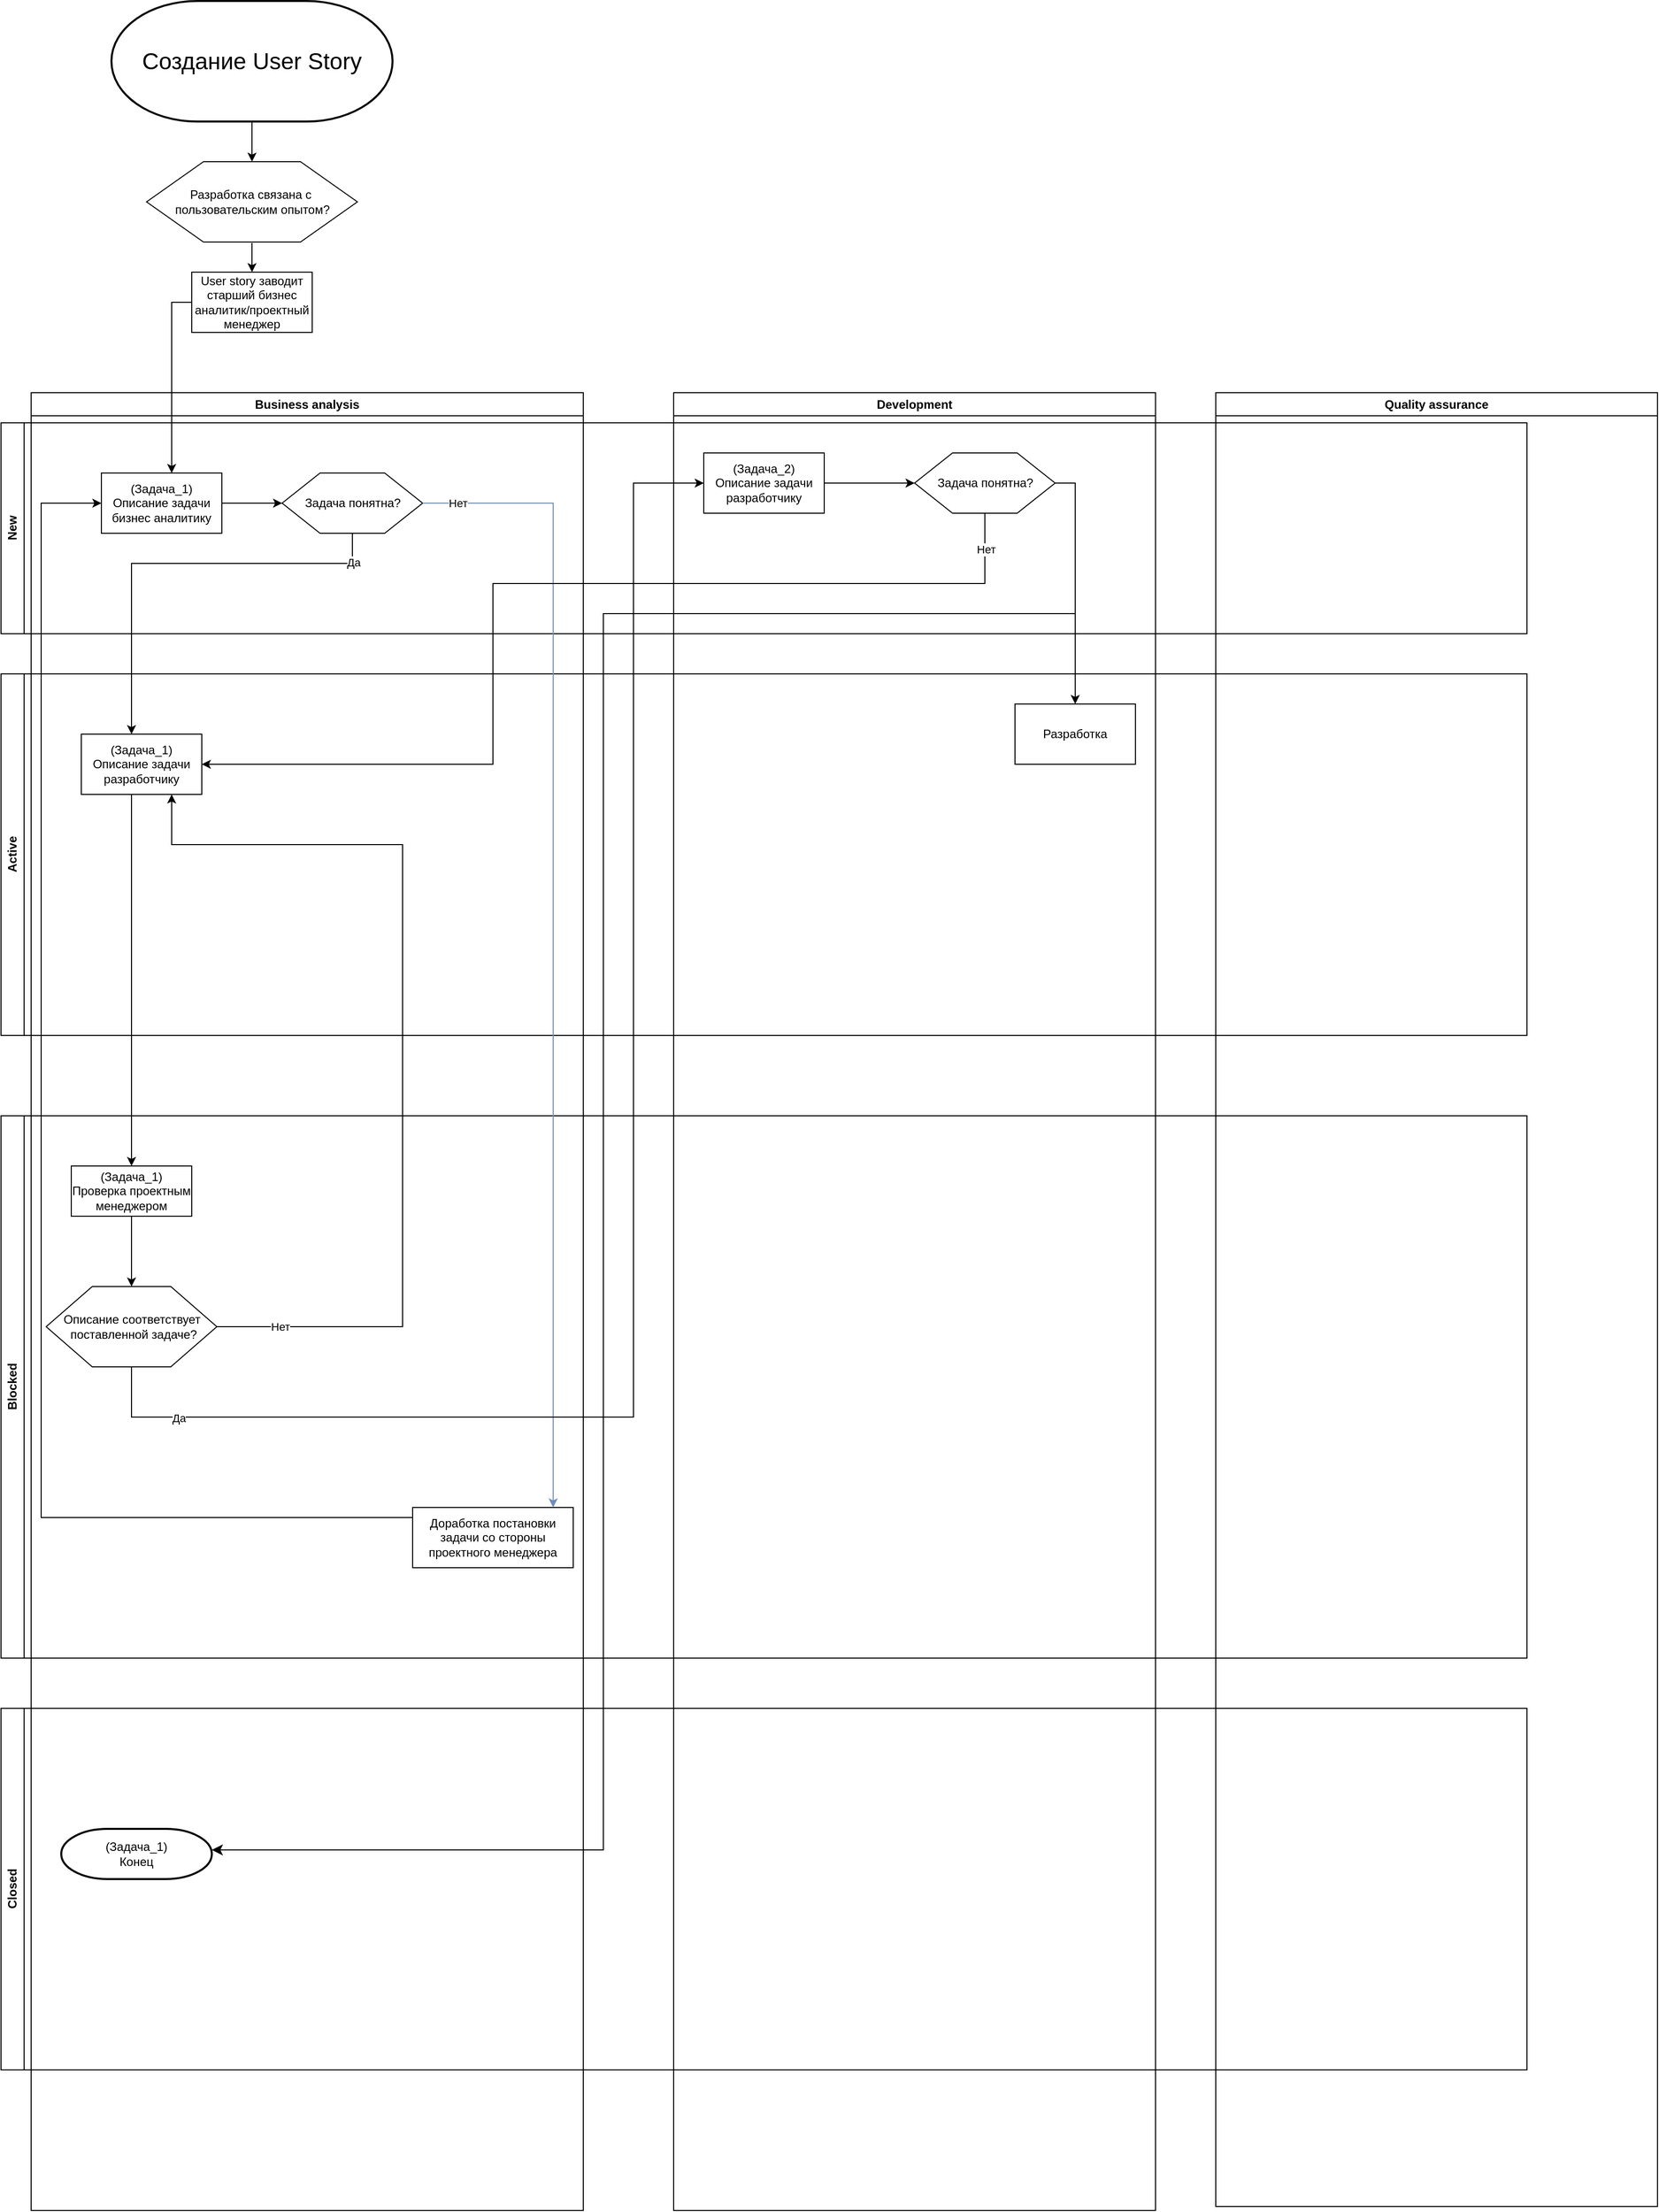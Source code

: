 <mxfile version="24.4.6" type="github">
  <diagram id="C5RBs43oDa-KdzZeNtuy" name="Page-1">
    <mxGraphModel dx="1509" dy="2058" grid="1" gridSize="10" guides="1" tooltips="1" connect="1" arrows="1" fold="1" page="1" pageScale="1" pageWidth="827" pageHeight="1169" math="0" shadow="0">
      <root>
        <mxCell id="WIyWlLk6GJQsqaUBKTNV-0" />
        <mxCell id="WIyWlLk6GJQsqaUBKTNV-1" parent="WIyWlLk6GJQsqaUBKTNV-0" />
        <mxCell id="5FlebmdaXm4I7YoFL0KW-23" value="" style="edgeStyle=orthogonalEdgeStyle;rounded=0;orthogonalLoop=1;jettySize=auto;html=1;" edge="1" parent="WIyWlLk6GJQsqaUBKTNV-1" source="5FlebmdaXm4I7YoFL0KW-0" target="5FlebmdaXm4I7YoFL0KW-27">
          <mxGeometry relative="1" as="geometry">
            <mxPoint x="260" y="40.0" as="targetPoint" />
          </mxGeometry>
        </mxCell>
        <mxCell id="5FlebmdaXm4I7YoFL0KW-0" value="&lt;font style=&quot;font-size: 23px;&quot;&gt;Создание User Story&lt;/font&gt;" style="strokeWidth=2;html=1;shape=mxgraph.flowchart.terminator;whiteSpace=wrap;" vertex="1" parent="WIyWlLk6GJQsqaUBKTNV-1">
          <mxGeometry x="120" y="-190" width="280" height="120" as="geometry" />
        </mxCell>
        <mxCell id="5FlebmdaXm4I7YoFL0KW-15" value="Business analysis" style="swimlane;whiteSpace=wrap;html=1;" vertex="1" parent="WIyWlLk6GJQsqaUBKTNV-1">
          <mxGeometry x="40" y="200" width="550" height="1810" as="geometry">
            <mxRectangle x="40" y="200" width="140" height="30" as="alternateBounds" />
          </mxGeometry>
        </mxCell>
        <mxCell id="5FlebmdaXm4I7YoFL0KW-20" value="Blocked" style="swimlane;horizontal=0;whiteSpace=wrap;html=1;movable=1;resizable=1;rotatable=1;deletable=1;editable=1;locked=0;connectable=1;" vertex="1" parent="5FlebmdaXm4I7YoFL0KW-15">
          <mxGeometry x="-30" y="720" width="1520" height="540" as="geometry">
            <mxRectangle x="-30" y="640" width="40" height="70" as="alternateBounds" />
          </mxGeometry>
        </mxCell>
        <mxCell id="5FlebmdaXm4I7YoFL0KW-39" value="Доработка постановки задачи со стороны проектного менеджера" style="whiteSpace=wrap;html=1;arcSize=6;movable=1;resizable=1;rotatable=1;deletable=1;editable=1;locked=0;connectable=1;direction=west;" vertex="1" parent="5FlebmdaXm4I7YoFL0KW-20">
          <mxGeometry x="410" y="390" width="160" height="60" as="geometry" />
        </mxCell>
        <mxCell id="5FlebmdaXm4I7YoFL0KW-46" value="Описание соответствует&lt;div&gt;&amp;nbsp;поставленной задаче?&lt;/div&gt;" style="verticalLabelPosition=middle;verticalAlign=middle;html=1;shape=hexagon;perimeter=hexagonPerimeter2;arcSize=6;size=0.27;labelPosition=center;align=center;" vertex="1" parent="5FlebmdaXm4I7YoFL0KW-20">
          <mxGeometry x="45" y="170" width="170" height="80" as="geometry" />
        </mxCell>
        <mxCell id="5FlebmdaXm4I7YoFL0KW-53" style="edgeStyle=orthogonalEdgeStyle;rounded=0;orthogonalLoop=1;jettySize=auto;html=1;" edge="1" parent="5FlebmdaXm4I7YoFL0KW-20" source="5FlebmdaXm4I7YoFL0KW-51" target="5FlebmdaXm4I7YoFL0KW-46">
          <mxGeometry relative="1" as="geometry" />
        </mxCell>
        <mxCell id="5FlebmdaXm4I7YoFL0KW-51" value="(Задача_1)&lt;div&gt;Проверка проектным менеджером&lt;/div&gt;" style="whiteSpace=wrap;html=1;arcSize=6;" vertex="1" parent="5FlebmdaXm4I7YoFL0KW-20">
          <mxGeometry x="70" y="50" width="120" height="50" as="geometry" />
        </mxCell>
        <mxCell id="5FlebmdaXm4I7YoFL0KW-54" value="Closed" style="swimlane;horizontal=0;whiteSpace=wrap;html=1;startSize=23;" vertex="1" parent="5FlebmdaXm4I7YoFL0KW-15">
          <mxGeometry x="-30" y="1310" width="1520" height="360" as="geometry">
            <mxRectangle x="10" y="480" width="40" height="60" as="alternateBounds" />
          </mxGeometry>
        </mxCell>
        <mxCell id="5FlebmdaXm4I7YoFL0KW-81" value="(Задача_1)&lt;div&gt;Конец&lt;/div&gt;" style="strokeWidth=2;html=1;shape=mxgraph.flowchart.terminator;whiteSpace=wrap;" vertex="1" parent="5FlebmdaXm4I7YoFL0KW-54">
          <mxGeometry x="60" y="120" width="150" height="50" as="geometry" />
        </mxCell>
        <mxCell id="5FlebmdaXm4I7YoFL0KW-16" value="Development" style="swimlane;whiteSpace=wrap;html=1;" vertex="1" parent="WIyWlLk6GJQsqaUBKTNV-1">
          <mxGeometry x="680" y="200" width="480" height="1810" as="geometry" />
        </mxCell>
        <mxCell id="5FlebmdaXm4I7YoFL0KW-17" value="Quality assurance" style="swimlane;whiteSpace=wrap;html=1;" vertex="1" parent="WIyWlLk6GJQsqaUBKTNV-1">
          <mxGeometry x="1220" y="200" width="440" height="1806" as="geometry" />
        </mxCell>
        <mxCell id="5FlebmdaXm4I7YoFL0KW-18" value="New" style="swimlane;horizontal=0;whiteSpace=wrap;html=1;" vertex="1" parent="WIyWlLk6GJQsqaUBKTNV-1">
          <mxGeometry x="10" y="230" width="1520" height="210" as="geometry">
            <mxRectangle x="10" y="230" width="40" height="50" as="alternateBounds" />
          </mxGeometry>
        </mxCell>
        <mxCell id="5FlebmdaXm4I7YoFL0KW-35" style="edgeStyle=orthogonalEdgeStyle;rounded=0;orthogonalLoop=1;jettySize=auto;html=1;" edge="1" parent="5FlebmdaXm4I7YoFL0KW-18" source="5FlebmdaXm4I7YoFL0KW-32" target="5FlebmdaXm4I7YoFL0KW-34">
          <mxGeometry relative="1" as="geometry" />
        </mxCell>
        <mxCell id="5FlebmdaXm4I7YoFL0KW-32" value="(Задача_1) Описание задачи бизнес аналитику" style="whiteSpace=wrap;html=1;arcSize=6;" vertex="1" parent="5FlebmdaXm4I7YoFL0KW-18">
          <mxGeometry x="100" y="50" width="120" height="60" as="geometry" />
        </mxCell>
        <mxCell id="5FlebmdaXm4I7YoFL0KW-34" value="Задача понятна?" style="verticalLabelPosition=middle;verticalAlign=middle;html=1;shape=hexagon;perimeter=hexagonPerimeter2;arcSize=6;size=0.27;labelPosition=center;align=center;" vertex="1" parent="5FlebmdaXm4I7YoFL0KW-18">
          <mxGeometry x="280" y="50" width="140" height="60" as="geometry" />
        </mxCell>
        <mxCell id="5FlebmdaXm4I7YoFL0KW-74" style="edgeStyle=orthogonalEdgeStyle;rounded=0;orthogonalLoop=1;jettySize=auto;html=1;" edge="1" parent="5FlebmdaXm4I7YoFL0KW-18" source="5FlebmdaXm4I7YoFL0KW-67" target="5FlebmdaXm4I7YoFL0KW-73">
          <mxGeometry relative="1" as="geometry" />
        </mxCell>
        <mxCell id="5FlebmdaXm4I7YoFL0KW-67" value="(Задача_2) Описание задачи разработчику" style="whiteSpace=wrap;html=1;arcSize=6;" vertex="1" parent="5FlebmdaXm4I7YoFL0KW-18">
          <mxGeometry x="700" y="30" width="120" height="60" as="geometry" />
        </mxCell>
        <mxCell id="5FlebmdaXm4I7YoFL0KW-73" value="Задача понятна?" style="verticalLabelPosition=middle;verticalAlign=middle;html=1;shape=hexagon;perimeter=hexagonPerimeter2;arcSize=6;size=0.27;labelPosition=center;align=center;" vertex="1" parent="5FlebmdaXm4I7YoFL0KW-18">
          <mxGeometry x="910" y="30" width="140" height="60" as="geometry" />
        </mxCell>
        <mxCell id="5FlebmdaXm4I7YoFL0KW-19" value="Active" style="swimlane;horizontal=0;whiteSpace=wrap;html=1;" vertex="1" parent="WIyWlLk6GJQsqaUBKTNV-1">
          <mxGeometry x="10" y="480" width="1520" height="360" as="geometry">
            <mxRectangle x="10" y="480" width="40" height="60" as="alternateBounds" />
          </mxGeometry>
        </mxCell>
        <mxCell id="5FlebmdaXm4I7YoFL0KW-43" value="(Задача_1) Описание задачи разработчику" style="whiteSpace=wrap;html=1;arcSize=6;" vertex="1" parent="5FlebmdaXm4I7YoFL0KW-19">
          <mxGeometry x="80" y="60" width="120" height="60" as="geometry" />
        </mxCell>
        <mxCell id="5FlebmdaXm4I7YoFL0KW-29" value="" style="edgeStyle=orthogonalEdgeStyle;rounded=0;orthogonalLoop=1;jettySize=auto;html=1;" edge="1" parent="WIyWlLk6GJQsqaUBKTNV-1" source="5FlebmdaXm4I7YoFL0KW-27" target="5FlebmdaXm4I7YoFL0KW-28">
          <mxGeometry relative="1" as="geometry" />
        </mxCell>
        <mxCell id="5FlebmdaXm4I7YoFL0KW-30" value="Да" style="edgeLabel;html=1;align=center;verticalAlign=middle;resizable=0;points=[];" vertex="1" connectable="0" parent="5FlebmdaXm4I7YoFL0KW-29">
          <mxGeometry x="0.234" relative="1" as="geometry">
            <mxPoint y="-17" as="offset" />
          </mxGeometry>
        </mxCell>
        <mxCell id="5FlebmdaXm4I7YoFL0KW-27" value="Разработка с&lt;span style=&quot;background-color: initial;&quot;&gt;вязана с&amp;nbsp;&lt;/span&gt;&lt;div&gt;&lt;span style=&quot;background-color: initial;&quot;&gt;пользовательским опытом?&lt;/span&gt;&lt;/div&gt;" style="verticalLabelPosition=middle;verticalAlign=middle;html=1;shape=hexagon;perimeter=hexagonPerimeter2;arcSize=6;size=0.27;labelPosition=center;align=center;" vertex="1" parent="WIyWlLk6GJQsqaUBKTNV-1">
          <mxGeometry x="155" y="-30" width="210" height="80" as="geometry" />
        </mxCell>
        <mxCell id="5FlebmdaXm4I7YoFL0KW-28" value="User story заводит старший бизнес аналитик/проектный менеджер" style="whiteSpace=wrap;html=1;arcSize=6;" vertex="1" parent="WIyWlLk6GJQsqaUBKTNV-1">
          <mxGeometry x="200" y="80" width="120" height="60" as="geometry" />
        </mxCell>
        <mxCell id="5FlebmdaXm4I7YoFL0KW-40" style="edgeStyle=orthogonalEdgeStyle;rounded=0;orthogonalLoop=1;jettySize=auto;html=1;labelBackgroundColor=#9AC7BF;fillColor=#dae8fc;strokeColor=#6c8ebf;" edge="1" parent="WIyWlLk6GJQsqaUBKTNV-1" source="5FlebmdaXm4I7YoFL0KW-34" target="5FlebmdaXm4I7YoFL0KW-39">
          <mxGeometry relative="1" as="geometry">
            <Array as="points">
              <mxPoint x="560" y="310" />
            </Array>
          </mxGeometry>
        </mxCell>
        <mxCell id="5FlebmdaXm4I7YoFL0KW-41" value="Нет" style="edgeLabel;html=1;align=center;verticalAlign=middle;resizable=0;points=[];" vertex="1" connectable="0" parent="5FlebmdaXm4I7YoFL0KW-40">
          <mxGeometry x="-0.796" relative="1" as="geometry">
            <mxPoint x="-81" as="offset" />
          </mxGeometry>
        </mxCell>
        <mxCell id="5FlebmdaXm4I7YoFL0KW-42" style="edgeStyle=orthogonalEdgeStyle;rounded=0;orthogonalLoop=1;jettySize=auto;html=1;entryDx=0;entryDy=0;" edge="1" parent="WIyWlLk6GJQsqaUBKTNV-1" source="5FlebmdaXm4I7YoFL0KW-39" target="5FlebmdaXm4I7YoFL0KW-32">
          <mxGeometry relative="1" as="geometry">
            <Array as="points">
              <mxPoint x="50" y="1320" />
              <mxPoint x="50" y="310" />
            </Array>
          </mxGeometry>
        </mxCell>
        <mxCell id="5FlebmdaXm4I7YoFL0KW-36" style="edgeStyle=orthogonalEdgeStyle;rounded=0;orthogonalLoop=1;jettySize=auto;html=1;" edge="1" parent="WIyWlLk6GJQsqaUBKTNV-1" source="5FlebmdaXm4I7YoFL0KW-34" target="5FlebmdaXm4I7YoFL0KW-43">
          <mxGeometry relative="1" as="geometry">
            <mxPoint x="140" y="521.143" as="targetPoint" />
            <Array as="points">
              <mxPoint x="360" y="370" />
              <mxPoint x="140" y="370" />
            </Array>
          </mxGeometry>
        </mxCell>
        <mxCell id="5FlebmdaXm4I7YoFL0KW-38" value="Да" style="edgeLabel;html=1;align=center;verticalAlign=middle;resizable=0;points=[];" vertex="1" connectable="0" parent="5FlebmdaXm4I7YoFL0KW-36">
          <mxGeometry x="-0.303" y="-1" relative="1" as="geometry">
            <mxPoint x="117" as="offset" />
          </mxGeometry>
        </mxCell>
        <mxCell id="5FlebmdaXm4I7YoFL0KW-33" value="" style="edgeStyle=orthogonalEdgeStyle;rounded=0;orthogonalLoop=1;jettySize=auto;html=1;" edge="1" parent="WIyWlLk6GJQsqaUBKTNV-1" source="5FlebmdaXm4I7YoFL0KW-28" target="5FlebmdaXm4I7YoFL0KW-32">
          <mxGeometry relative="1" as="geometry">
            <mxPoint x="269.999" y="140" as="sourcePoint" />
            <mxPoint x="179.999" y="260" as="targetPoint" />
            <Array as="points">
              <mxPoint x="180" y="110" />
            </Array>
          </mxGeometry>
        </mxCell>
        <mxCell id="5FlebmdaXm4I7YoFL0KW-52" value="" style="edgeStyle=orthogonalEdgeStyle;rounded=0;orthogonalLoop=1;jettySize=auto;html=1;" edge="1" parent="WIyWlLk6GJQsqaUBKTNV-1" source="5FlebmdaXm4I7YoFL0KW-43" target="5FlebmdaXm4I7YoFL0KW-51">
          <mxGeometry relative="1" as="geometry">
            <Array as="points">
              <mxPoint x="140" y="700" />
              <mxPoint x="140" y="700" />
            </Array>
          </mxGeometry>
        </mxCell>
        <mxCell id="5FlebmdaXm4I7YoFL0KW-56" style="edgeStyle=orthogonalEdgeStyle;rounded=0;orthogonalLoop=1;jettySize=auto;html=1;entryX=0.75;entryY=1;entryDx=0;entryDy=0;" edge="1" parent="WIyWlLk6GJQsqaUBKTNV-1" source="5FlebmdaXm4I7YoFL0KW-46" target="5FlebmdaXm4I7YoFL0KW-43">
          <mxGeometry relative="1" as="geometry">
            <mxPoint x="260" y="590" as="targetPoint" />
            <Array as="points">
              <mxPoint x="410" y="1130" />
              <mxPoint x="410" y="650" />
              <mxPoint x="180" y="650" />
            </Array>
          </mxGeometry>
        </mxCell>
        <mxCell id="5FlebmdaXm4I7YoFL0KW-57" value="Нет" style="edgeLabel;html=1;align=center;verticalAlign=middle;resizable=0;points=[];" vertex="1" connectable="0" parent="5FlebmdaXm4I7YoFL0KW-56">
          <mxGeometry x="-0.865" relative="1" as="geometry">
            <mxPoint x="-1" as="offset" />
          </mxGeometry>
        </mxCell>
        <mxCell id="5FlebmdaXm4I7YoFL0KW-70" style="edgeStyle=orthogonalEdgeStyle;rounded=0;orthogonalLoop=1;jettySize=auto;html=1;entryX=0;entryY=0.5;entryDx=0;entryDy=0;" edge="1" parent="WIyWlLk6GJQsqaUBKTNV-1" source="5FlebmdaXm4I7YoFL0KW-46" target="5FlebmdaXm4I7YoFL0KW-67">
          <mxGeometry relative="1" as="geometry">
            <Array as="points">
              <mxPoint x="140" y="1220" />
              <mxPoint x="640" y="1220" />
              <mxPoint x="640" y="290" />
            </Array>
          </mxGeometry>
        </mxCell>
        <mxCell id="5FlebmdaXm4I7YoFL0KW-71" value="Да" style="edgeLabel;html=1;align=center;verticalAlign=middle;resizable=0;points=[];" vertex="1" connectable="0" parent="5FlebmdaXm4I7YoFL0KW-70">
          <mxGeometry x="-0.875" y="-1" relative="1" as="geometry">
            <mxPoint as="offset" />
          </mxGeometry>
        </mxCell>
        <mxCell id="5FlebmdaXm4I7YoFL0KW-76" style="edgeStyle=orthogonalEdgeStyle;rounded=0;orthogonalLoop=1;jettySize=auto;html=1;entryX=1;entryY=0.5;entryDx=0;entryDy=0;" edge="1" parent="WIyWlLk6GJQsqaUBKTNV-1" source="5FlebmdaXm4I7YoFL0KW-73" target="5FlebmdaXm4I7YoFL0KW-43">
          <mxGeometry relative="1" as="geometry">
            <Array as="points">
              <mxPoint x="990" y="390" />
              <mxPoint x="500" y="390" />
              <mxPoint x="500" y="570" />
            </Array>
          </mxGeometry>
        </mxCell>
        <mxCell id="5FlebmdaXm4I7YoFL0KW-77" value="Нет" style="edgeLabel;html=1;align=center;verticalAlign=middle;resizable=0;points=[];" vertex="1" connectable="0" parent="5FlebmdaXm4I7YoFL0KW-76">
          <mxGeometry x="-0.931" y="1" relative="1" as="geometry">
            <mxPoint as="offset" />
          </mxGeometry>
        </mxCell>
        <mxCell id="5FlebmdaXm4I7YoFL0KW-79" value="Разработка" style="rounded=0;whiteSpace=wrap;html=1;" vertex="1" parent="WIyWlLk6GJQsqaUBKTNV-1">
          <mxGeometry x="1020" y="510" width="120" height="60" as="geometry" />
        </mxCell>
        <mxCell id="5FlebmdaXm4I7YoFL0KW-78" style="edgeStyle=orthogonalEdgeStyle;rounded=0;orthogonalLoop=1;jettySize=auto;html=1;" edge="1" parent="WIyWlLk6GJQsqaUBKTNV-1" source="5FlebmdaXm4I7YoFL0KW-73" target="5FlebmdaXm4I7YoFL0KW-79">
          <mxGeometry relative="1" as="geometry">
            <mxPoint x="1080" y="540" as="targetPoint" />
            <Array as="points">
              <mxPoint x="1080" y="290" />
            </Array>
          </mxGeometry>
        </mxCell>
        <mxCell id="5FlebmdaXm4I7YoFL0KW-80" value="" style="edgeStyle=segmentEdgeStyle;endArrow=classic;html=1;curved=0;rounded=0;endSize=8;startSize=8;" edge="1" parent="WIyWlLk6GJQsqaUBKTNV-1" target="5FlebmdaXm4I7YoFL0KW-81">
          <mxGeometry width="50" height="50" relative="1" as="geometry">
            <mxPoint x="1080" y="400" as="sourcePoint" />
            <mxPoint x="190" y="1651.053" as="targetPoint" />
            <Array as="points">
              <mxPoint x="1080" y="420" />
              <mxPoint x="610" y="420" />
              <mxPoint x="610" y="1651" />
            </Array>
          </mxGeometry>
        </mxCell>
      </root>
    </mxGraphModel>
  </diagram>
</mxfile>

